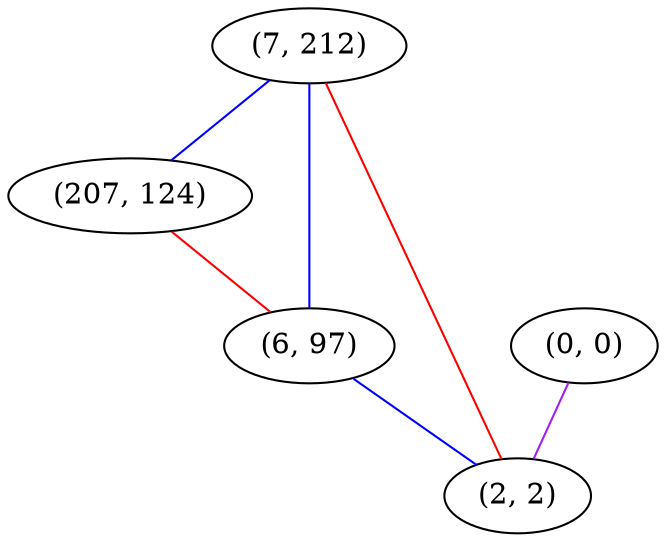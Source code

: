 graph "" {
"(7, 212)";
"(207, 124)";
"(6, 97)";
"(0, 0)";
"(2, 2)";
"(7, 212)" -- "(207, 124)"  [color=blue, key=0, weight=3];
"(7, 212)" -- "(6, 97)"  [color=blue, key=0, weight=3];
"(7, 212)" -- "(2, 2)"  [color=red, key=0, weight=1];
"(207, 124)" -- "(6, 97)"  [color=red, key=0, weight=1];
"(6, 97)" -- "(2, 2)"  [color=blue, key=0, weight=3];
"(0, 0)" -- "(2, 2)"  [color=purple, key=0, weight=4];
}
